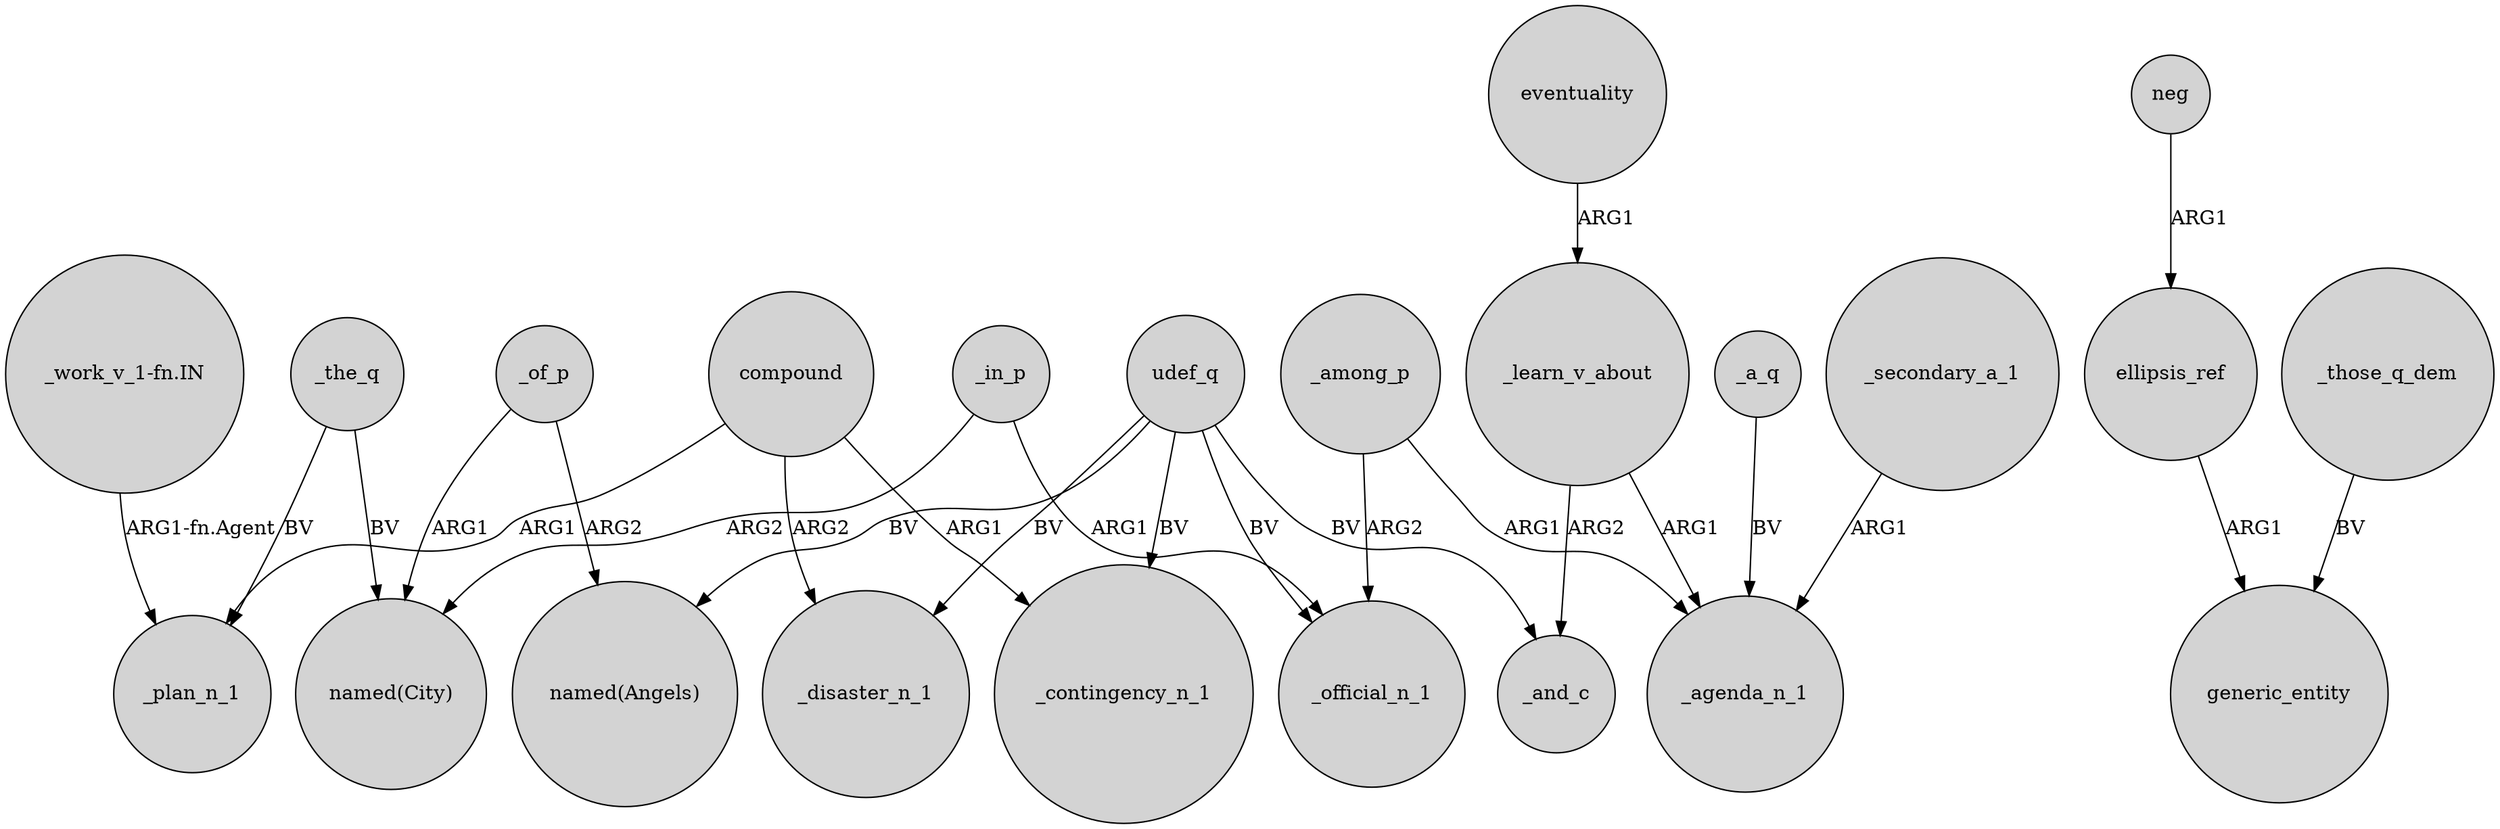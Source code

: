 digraph {
	node [shape=circle style=filled]
	_in_p -> "named(City)" [label=ARG2]
	_learn_v_about -> _and_c [label=ARG2]
	udef_q -> _disaster_n_1 [label=BV]
	eventuality -> _learn_v_about [label=ARG1]
	_the_q -> _plan_n_1 [label=BV]
	_of_p -> "named(City)" [label=ARG1]
	_learn_v_about -> _agenda_n_1 [label=ARG1]
	compound -> _plan_n_1 [label=ARG1]
	_among_p -> _official_n_1 [label=ARG2]
	_among_p -> _agenda_n_1 [label=ARG1]
	compound -> _disaster_n_1 [label=ARG2]
	udef_q -> "named(Angels)" [label=BV]
	_in_p -> _official_n_1 [label=ARG1]
	neg -> ellipsis_ref [label=ARG1]
	udef_q -> _official_n_1 [label=BV]
	_a_q -> _agenda_n_1 [label=BV]
	_of_p -> "named(Angels)" [label=ARG2]
	compound -> _contingency_n_1 [label=ARG1]
	"_work_v_1-fn.IN" -> _plan_n_1 [label="ARG1-fn.Agent"]
	_secondary_a_1 -> _agenda_n_1 [label=ARG1]
	ellipsis_ref -> generic_entity [label=ARG1]
	udef_q -> _and_c [label=BV]
	udef_q -> _contingency_n_1 [label=BV]
	_those_q_dem -> generic_entity [label=BV]
	_the_q -> "named(City)" [label=BV]
}
